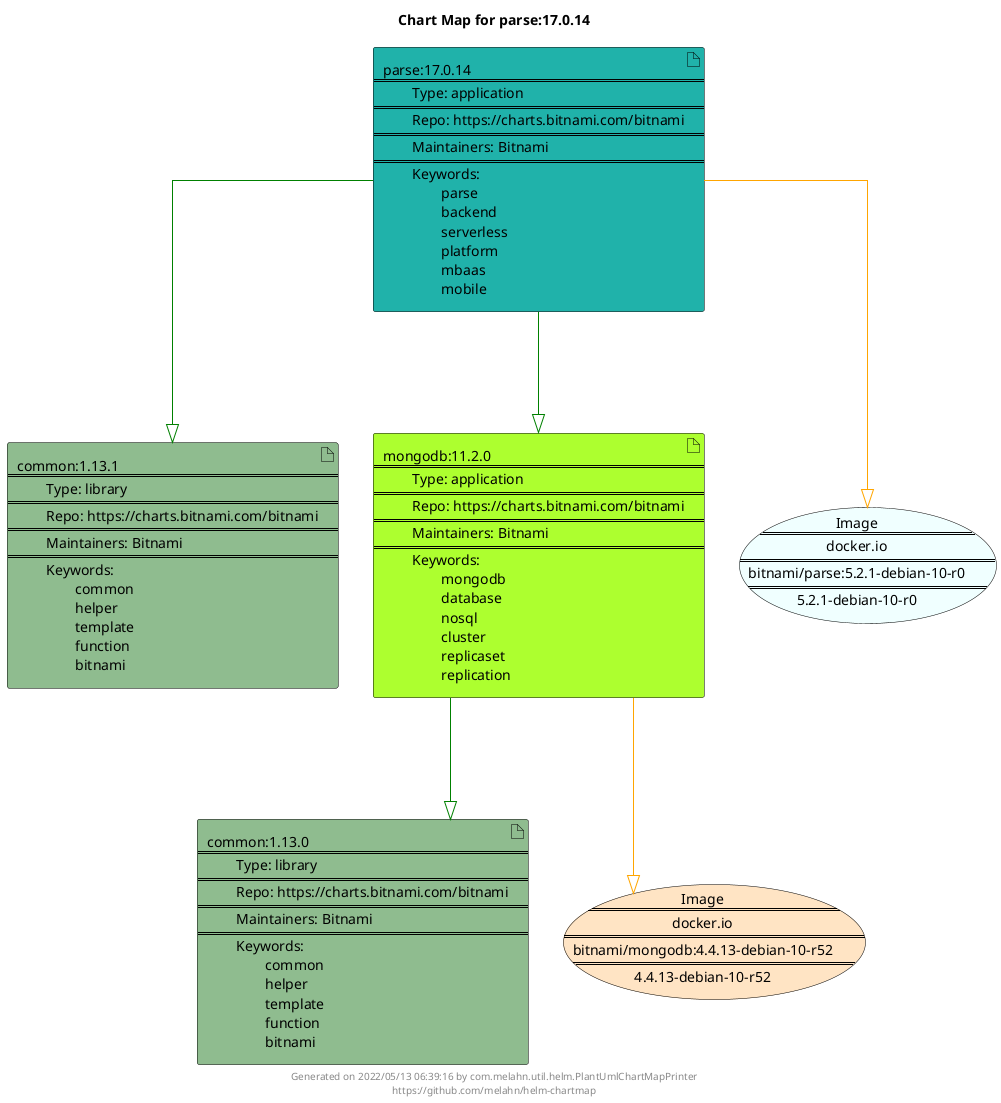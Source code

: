 @startuml
skinparam linetype ortho
skinparam backgroundColor white
skinparam usecaseBorderColor black
skinparam usecaseArrowColor LightSlateGray
skinparam artifactBorderColor black
skinparam artifactArrowColor LightSlateGray

title Chart Map for parse:17.0.14

'There are 4 referenced Helm Charts
artifact "common:1.13.1\n====\n\tType: library\n====\n\tRepo: https://charts.bitnami.com/bitnami\n====\n\tMaintainers: Bitnami\n====\n\tKeywords: \n\t\tcommon\n\t\thelper\n\t\ttemplate\n\t\tfunction\n\t\tbitnami" as common_1_13_1 #DarkSeaGreen
artifact "common:1.13.0\n====\n\tType: library\n====\n\tRepo: https://charts.bitnami.com/bitnami\n====\n\tMaintainers: Bitnami\n====\n\tKeywords: \n\t\tcommon\n\t\thelper\n\t\ttemplate\n\t\tfunction\n\t\tbitnami" as common_1_13_0 #DarkSeaGreen
artifact "mongodb:11.2.0\n====\n\tType: application\n====\n\tRepo: https://charts.bitnami.com/bitnami\n====\n\tMaintainers: Bitnami\n====\n\tKeywords: \n\t\tmongodb\n\t\tdatabase\n\t\tnosql\n\t\tcluster\n\t\treplicaset\n\t\treplication" as mongodb_11_2_0 #GreenYellow
artifact "parse:17.0.14\n====\n\tType: application\n====\n\tRepo: https://charts.bitnami.com/bitnami\n====\n\tMaintainers: Bitnami\n====\n\tKeywords: \n\t\tparse\n\t\tbackend\n\t\tserverless\n\t\tplatform\n\t\tmbaas\n\t\tmobile" as parse_17_0_14 #LightSeaGreen

'There are 2 referenced Docker Images
usecase "Image\n====\ndocker.io\n====\nbitnami/mongodb:4.4.13-debian-10-r52\n====\n4.4.13-debian-10-r52" as docker_io_bitnami_mongodb_4_4_13_debian_10_r52 #Bisque
usecase "Image\n====\ndocker.io\n====\nbitnami/parse:5.2.1-debian-10-r0\n====\n5.2.1-debian-10-r0" as docker_io_bitnami_parse_5_2_1_debian_10_r0 #Azure

'Chart Dependencies
parse_17_0_14--[#green]-|>mongodb_11_2_0
mongodb_11_2_0--[#green]-|>common_1_13_0
parse_17_0_14--[#green]-|>common_1_13_1
mongodb_11_2_0--[#orange]-|>docker_io_bitnami_mongodb_4_4_13_debian_10_r52
parse_17_0_14--[#orange]-|>docker_io_bitnami_parse_5_2_1_debian_10_r0

center footer Generated on 2022/05/13 06:39:16 by com.melahn.util.helm.PlantUmlChartMapPrinter\nhttps://github.com/melahn/helm-chartmap
@enduml
